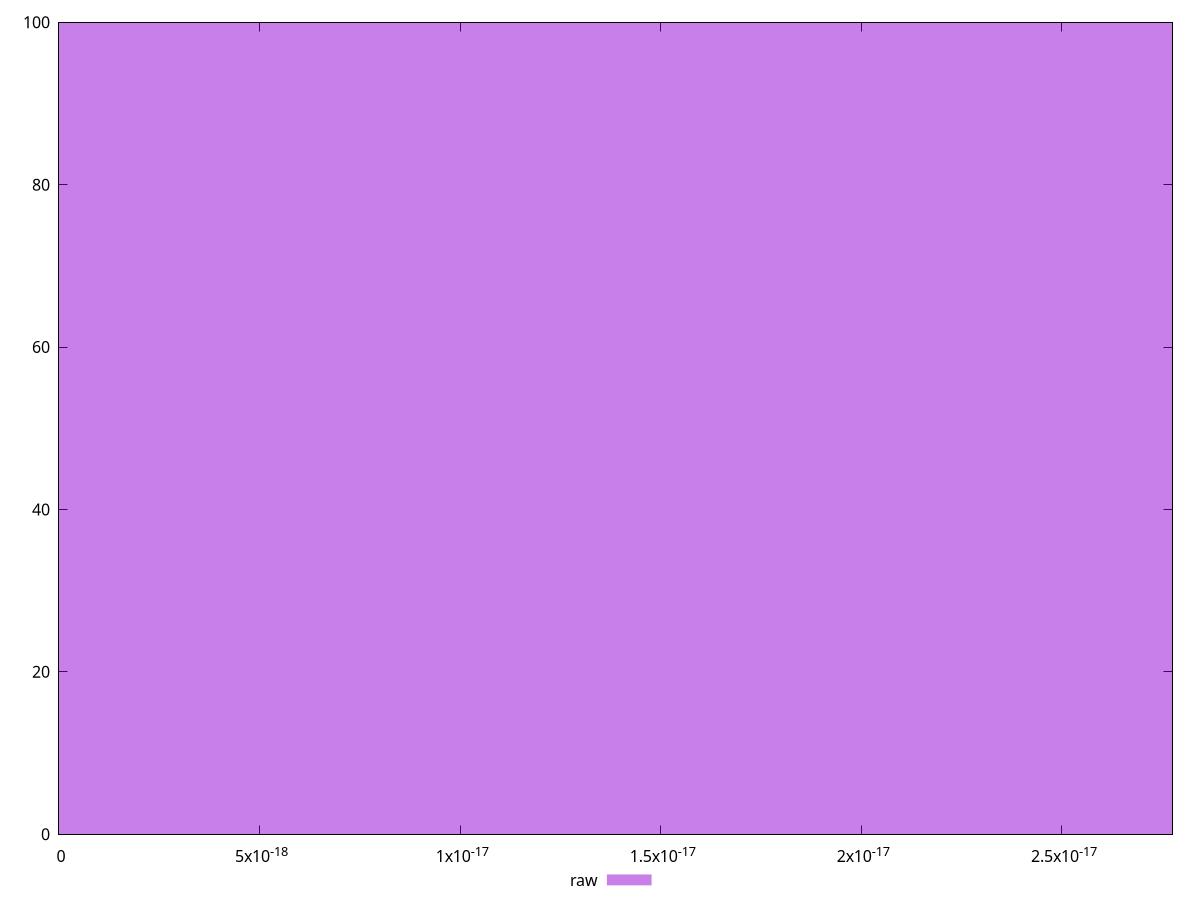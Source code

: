 reset

$raw <<EOF
0 100
EOF

set key outside below
set boxwidth 0.1
set xrange [0:2.7755575615628914e-17]
set yrange [0:100]
set trange [0:100]
set style fill transparent solid 0.5 noborder
set terminal svg size 640, 490 enhanced background rgb 'white'
set output "report_00009_2021-02-08T22-37-41.559Z/meta/score-difference/samples/pages+cached+noadtech+nomedia/raw/histogram.svg"

plot $raw title "raw" with boxes

reset
